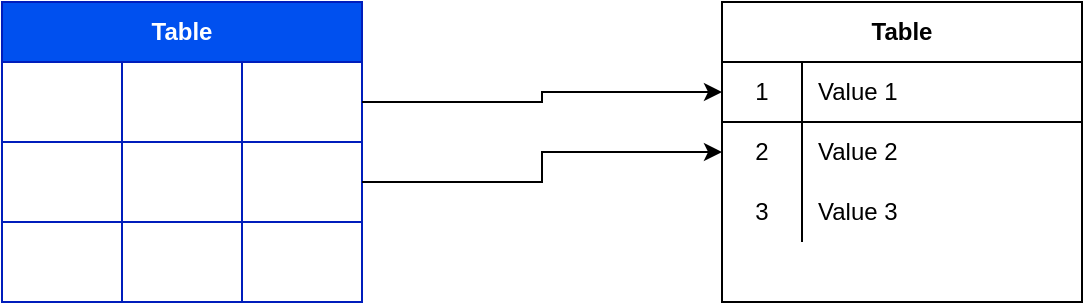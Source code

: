 <mxfile version="13.10.0" type="embed">
    <diagram id="yf232hkCmae2h-E0ZL1E" name="ページ1">
        <mxGraphModel dx="728" dy="572" grid="1" gridSize="10" guides="1" tooltips="1" connect="1" arrows="1" fold="1" page="1" pageScale="1" pageWidth="850" pageHeight="1100" math="0" shadow="0">
            <root>
                <mxCell id="0"/>
                <mxCell id="1" parent="0"/>
                <mxCell id="62" value="Table" style="shape=table;html=1;whiteSpace=wrap;startSize=30;container=1;collapsible=0;childLayout=tableLayout;fontStyle=1;align=center;fillColor=#0050ef;strokeColor=#001DBC;fontColor=#ffffff;" vertex="1" parent="1">
                    <mxGeometry x="240" y="190" width="180" height="150" as="geometry"/>
                </mxCell>
                <mxCell id="63" value="" style="shape=partialRectangle;html=1;whiteSpace=wrap;collapsible=0;dropTarget=0;pointerEvents=0;fillColor=none;top=0;left=0;bottom=0;right=0;points=[[0,0.5],[1,0.5]];portConstraint=eastwest;" vertex="1" parent="62">
                    <mxGeometry y="30" width="180" height="40" as="geometry"/>
                </mxCell>
                <mxCell id="64" value="" style="shape=partialRectangle;html=1;whiteSpace=wrap;connectable=0;fillColor=none;top=0;left=0;bottom=0;right=0;overflow=hidden;" vertex="1" parent="63">
                    <mxGeometry width="60" height="40" as="geometry"/>
                </mxCell>
                <mxCell id="65" value="" style="shape=partialRectangle;html=1;whiteSpace=wrap;connectable=0;fillColor=none;top=0;left=0;bottom=0;right=0;overflow=hidden;" vertex="1" parent="63">
                    <mxGeometry x="60" width="60" height="40" as="geometry"/>
                </mxCell>
                <mxCell id="66" value="" style="shape=partialRectangle;html=1;whiteSpace=wrap;connectable=0;fillColor=none;top=0;left=0;bottom=0;right=0;overflow=hidden;" vertex="1" parent="63">
                    <mxGeometry x="120" width="60" height="40" as="geometry"/>
                </mxCell>
                <mxCell id="67" value="" style="shape=partialRectangle;html=1;whiteSpace=wrap;collapsible=0;dropTarget=0;pointerEvents=0;fillColor=none;top=0;left=0;bottom=0;right=0;points=[[0,0.5],[1,0.5]];portConstraint=eastwest;" vertex="1" parent="62">
                    <mxGeometry y="70" width="180" height="40" as="geometry"/>
                </mxCell>
                <mxCell id="68" value="" style="shape=partialRectangle;html=1;whiteSpace=wrap;connectable=0;fillColor=none;top=0;left=0;bottom=0;right=0;overflow=hidden;" vertex="1" parent="67">
                    <mxGeometry width="60" height="40" as="geometry"/>
                </mxCell>
                <mxCell id="69" value="" style="shape=partialRectangle;html=1;whiteSpace=wrap;connectable=0;fillColor=none;top=0;left=0;bottom=0;right=0;overflow=hidden;" vertex="1" parent="67">
                    <mxGeometry x="60" width="60" height="40" as="geometry"/>
                </mxCell>
                <mxCell id="70" value="" style="shape=partialRectangle;html=1;whiteSpace=wrap;connectable=0;fillColor=none;top=0;left=0;bottom=0;right=0;overflow=hidden;" vertex="1" parent="67">
                    <mxGeometry x="120" width="60" height="40" as="geometry"/>
                </mxCell>
                <mxCell id="71" value="" style="shape=partialRectangle;html=1;whiteSpace=wrap;collapsible=0;dropTarget=0;pointerEvents=0;fillColor=none;top=0;left=0;bottom=0;right=0;points=[[0,0.5],[1,0.5]];portConstraint=eastwest;" vertex="1" parent="62">
                    <mxGeometry y="110" width="180" height="40" as="geometry"/>
                </mxCell>
                <mxCell id="72" value="" style="shape=partialRectangle;html=1;whiteSpace=wrap;connectable=0;fillColor=none;top=0;left=0;bottom=0;right=0;overflow=hidden;" vertex="1" parent="71">
                    <mxGeometry width="60" height="40" as="geometry"/>
                </mxCell>
                <mxCell id="73" value="" style="shape=partialRectangle;html=1;whiteSpace=wrap;connectable=0;fillColor=none;top=0;left=0;bottom=0;right=0;overflow=hidden;" vertex="1" parent="71">
                    <mxGeometry x="60" width="60" height="40" as="geometry"/>
                </mxCell>
                <mxCell id="74" value="" style="shape=partialRectangle;html=1;whiteSpace=wrap;connectable=0;fillColor=none;top=0;left=0;bottom=0;right=0;overflow=hidden;" vertex="1" parent="71">
                    <mxGeometry x="120" width="60" height="40" as="geometry"/>
                </mxCell>
                <mxCell id="88" value="Table" style="shape=table;html=1;whiteSpace=wrap;startSize=30;container=1;collapsible=0;childLayout=tableLayout;fixedRows=1;rowLines=0;fontStyle=1;align=center;" vertex="1" parent="1">
                    <mxGeometry x="600" y="190" width="180" height="150" as="geometry"/>
                </mxCell>
                <mxCell id="89" value="" style="shape=partialRectangle;html=1;whiteSpace=wrap;collapsible=0;dropTarget=0;pointerEvents=0;fillColor=none;top=0;left=0;bottom=1;right=0;points=[[0,0.5],[1,0.5]];portConstraint=eastwest;" vertex="1" parent="88">
                    <mxGeometry y="30" width="180" height="30" as="geometry"/>
                </mxCell>
                <mxCell id="90" value="1" style="shape=partialRectangle;html=1;whiteSpace=wrap;connectable=0;fillColor=none;top=0;left=0;bottom=0;right=0;overflow=hidden;" vertex="1" parent="89">
                    <mxGeometry width="40" height="30" as="geometry"/>
                </mxCell>
                <mxCell id="91" value="Value 1" style="shape=partialRectangle;html=1;whiteSpace=wrap;connectable=0;fillColor=none;top=0;left=0;bottom=0;right=0;align=left;spacingLeft=6;overflow=hidden;" vertex="1" parent="89">
                    <mxGeometry x="40" width="140" height="30" as="geometry"/>
                </mxCell>
                <mxCell id="92" value="" style="shape=partialRectangle;html=1;whiteSpace=wrap;collapsible=0;dropTarget=0;pointerEvents=0;fillColor=none;top=0;left=0;bottom=0;right=0;points=[[0,0.5],[1,0.5]];portConstraint=eastwest;" vertex="1" parent="88">
                    <mxGeometry y="60" width="180" height="30" as="geometry"/>
                </mxCell>
                <mxCell id="93" value="2" style="shape=partialRectangle;html=1;whiteSpace=wrap;connectable=0;fillColor=none;top=0;left=0;bottom=0;right=0;overflow=hidden;" vertex="1" parent="92">
                    <mxGeometry width="40" height="30" as="geometry"/>
                </mxCell>
                <mxCell id="94" value="Value 2" style="shape=partialRectangle;html=1;whiteSpace=wrap;connectable=0;fillColor=none;top=0;left=0;bottom=0;right=0;align=left;spacingLeft=6;overflow=hidden;" vertex="1" parent="92">
                    <mxGeometry x="40" width="140" height="30" as="geometry"/>
                </mxCell>
                <mxCell id="95" value="" style="shape=partialRectangle;html=1;whiteSpace=wrap;collapsible=0;dropTarget=0;pointerEvents=0;fillColor=none;top=0;left=0;bottom=0;right=0;points=[[0,0.5],[1,0.5]];portConstraint=eastwest;" vertex="1" parent="88">
                    <mxGeometry y="90" width="180" height="30" as="geometry"/>
                </mxCell>
                <mxCell id="96" value="3" style="shape=partialRectangle;html=1;whiteSpace=wrap;connectable=0;fillColor=none;top=0;left=0;bottom=0;right=0;overflow=hidden;" vertex="1" parent="95">
                    <mxGeometry width="40" height="30" as="geometry"/>
                </mxCell>
                <mxCell id="97" value="Value 3" style="shape=partialRectangle;html=1;whiteSpace=wrap;connectable=0;fillColor=none;top=0;left=0;bottom=0;right=0;align=left;spacingLeft=6;overflow=hidden;" vertex="1" parent="95">
                    <mxGeometry x="40" width="140" height="30" as="geometry"/>
                </mxCell>
                <mxCell id="98" style="edgeStyle=orthogonalEdgeStyle;rounded=0;orthogonalLoop=1;jettySize=auto;html=1;exitX=1;exitY=0.5;exitDx=0;exitDy=0;entryX=0;entryY=0.5;entryDx=0;entryDy=0;" edge="1" parent="1" source="63" target="89">
                    <mxGeometry relative="1" as="geometry"/>
                </mxCell>
                <mxCell id="99" style="edgeStyle=orthogonalEdgeStyle;rounded=0;orthogonalLoop=1;jettySize=auto;html=1;" edge="1" parent="1" source="67" target="92">
                    <mxGeometry relative="1" as="geometry"/>
                </mxCell>
            </root>
        </mxGraphModel>
    </diagram>
</mxfile>